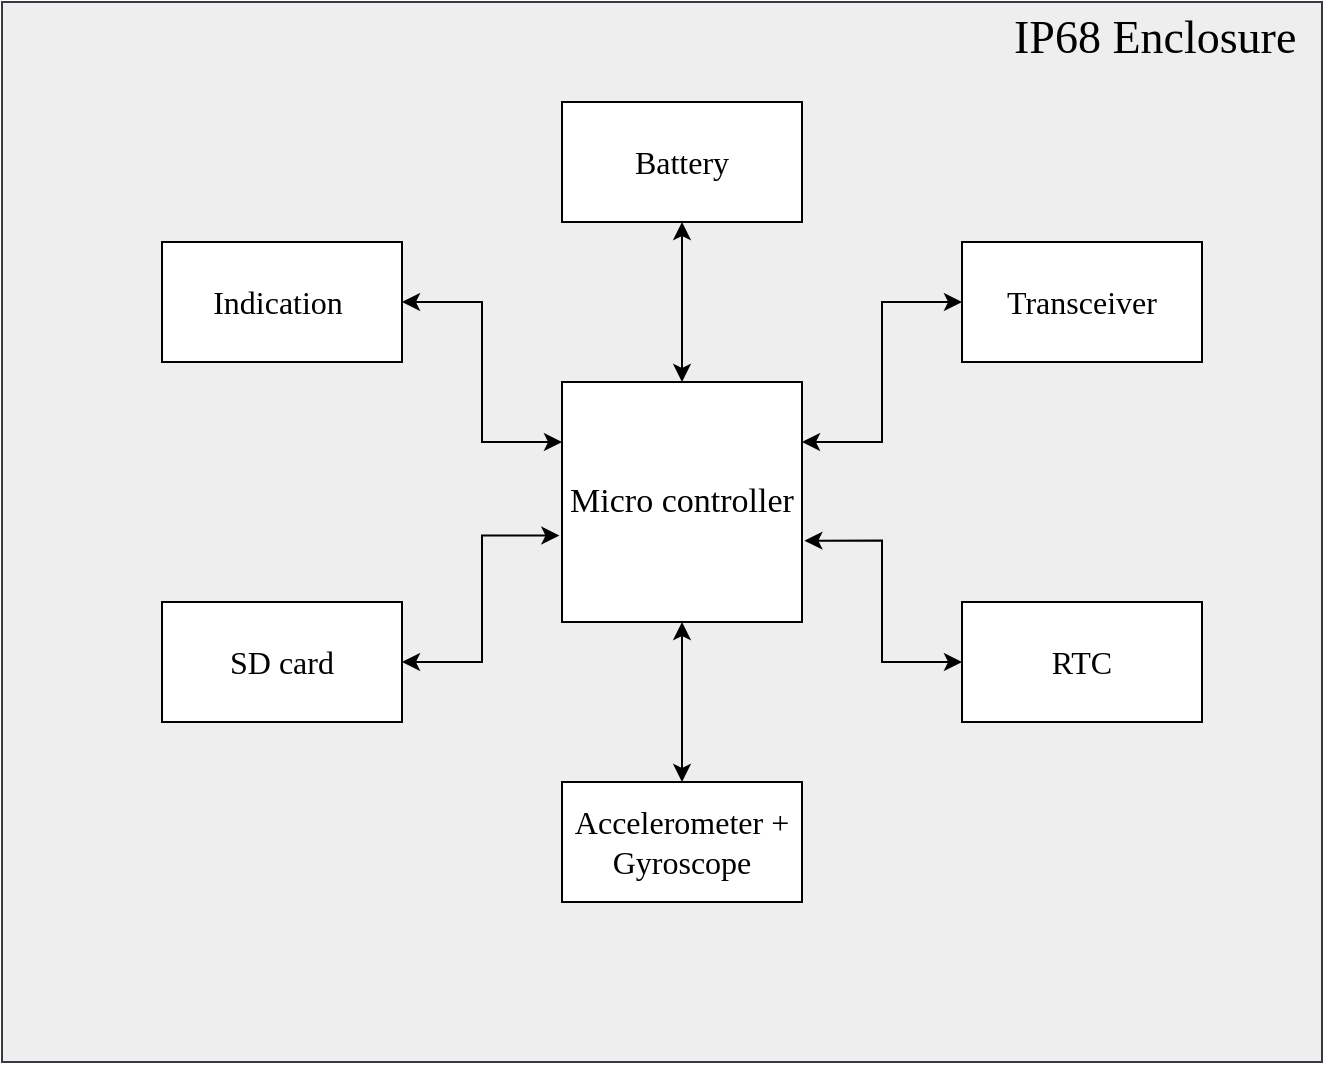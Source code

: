 <mxfile version="20.3.3" type="device"><diagram id="IV41JrHlR7roPah7i1Ln" name="Page-1"><mxGraphModel dx="1102" dy="557" grid="1" gridSize="10" guides="1" tooltips="1" connect="1" arrows="1" fold="1" page="1" pageScale="1" pageWidth="827" pageHeight="1169" math="0" shadow="0"><root><mxCell id="0"/><mxCell id="1" parent="0"/><mxCell id="WRQ3mSZsmZnY1cx8xUim-55" value="" style="rounded=0;whiteSpace=wrap;html=1;align=right;fillColor=#eeeeee;strokeColor=#36393d;" vertex="1" parent="1"><mxGeometry x="80" y="10" width="660" height="530" as="geometry"/></mxCell><mxCell id="WRQ3mSZsmZnY1cx8xUim-8" value="&lt;font style=&quot;font-size: 17px;&quot;&gt;Micro controller&lt;/font&gt;" style="whiteSpace=wrap;html=1;aspect=fixed;fontFamily=Times New Roman;" vertex="1" parent="1"><mxGeometry x="360" y="200" width="120" height="120" as="geometry"/></mxCell><mxCell id="WRQ3mSZsmZnY1cx8xUim-9" value="&lt;font style=&quot;font-size: 16px;&quot;&gt;Battery&lt;/font&gt;" style="rounded=0;whiteSpace=wrap;html=1;fontFamily=Times New Roman;" vertex="1" parent="1"><mxGeometry x="360" y="60" width="120" height="60" as="geometry"/></mxCell><mxCell id="WRQ3mSZsmZnY1cx8xUim-11" value="&lt;font style=&quot;font-size: 16px;&quot;&gt;Transceiver&lt;/font&gt;" style="rounded=0;whiteSpace=wrap;html=1;rotation=0;fontFamily=Times New Roman;" vertex="1" parent="1"><mxGeometry x="560" y="130" width="120" height="60" as="geometry"/></mxCell><mxCell id="WRQ3mSZsmZnY1cx8xUim-12" value="&lt;font style=&quot;font-size: 16px;&quot;&gt;Accelerometer + Gyroscope&lt;/font&gt;" style="rounded=0;whiteSpace=wrap;html=1;fontFamily=Times New Roman;" vertex="1" parent="1"><mxGeometry x="360" y="400" width="120" height="60" as="geometry"/></mxCell><mxCell id="WRQ3mSZsmZnY1cx8xUim-13" value="&lt;font style=&quot;font-size: 16px;&quot;&gt;SD card&lt;/font&gt;" style="rounded=0;whiteSpace=wrap;html=1;fontFamily=Times New Roman;" vertex="1" parent="1"><mxGeometry x="160" y="310" width="120" height="60" as="geometry"/></mxCell><mxCell id="WRQ3mSZsmZnY1cx8xUim-15" value="&lt;font style=&quot;font-size: 16px;&quot;&gt;Indication&amp;nbsp;&lt;/font&gt;" style="rounded=0;whiteSpace=wrap;html=1;fontFamily=Times New Roman;" vertex="1" parent="1"><mxGeometry x="160" y="130" width="120" height="60" as="geometry"/></mxCell><mxCell id="WRQ3mSZsmZnY1cx8xUim-16" value="&lt;font style=&quot;font-size: 16px;&quot;&gt;RTC&lt;/font&gt;" style="rounded=0;whiteSpace=wrap;html=1;fontFamily=Times New Roman;" vertex="1" parent="1"><mxGeometry x="560" y="310" width="120" height="60" as="geometry"/></mxCell><mxCell id="WRQ3mSZsmZnY1cx8xUim-32" value="" style="endArrow=classic;startArrow=classic;html=1;rounded=0;entryX=0;entryY=0.5;entryDx=0;entryDy=0;exitX=1;exitY=0.25;exitDx=0;exitDy=0;edgeStyle=orthogonalEdgeStyle;" edge="1" parent="1" source="WRQ3mSZsmZnY1cx8xUim-8" target="WRQ3mSZsmZnY1cx8xUim-11"><mxGeometry width="50" height="50" relative="1" as="geometry"><mxPoint x="480" y="170" as="sourcePoint"/><mxPoint x="530" y="120" as="targetPoint"/></mxGeometry></mxCell><mxCell id="WRQ3mSZsmZnY1cx8xUim-37" value="" style="endArrow=classic;startArrow=classic;html=1;rounded=0;" edge="1" parent="1"><mxGeometry width="50" height="50" relative="1" as="geometry"><mxPoint x="420" y="200" as="sourcePoint"/><mxPoint x="420" y="120" as="targetPoint"/><Array as="points"><mxPoint x="420" y="200"/></Array></mxGeometry></mxCell><mxCell id="WRQ3mSZsmZnY1cx8xUim-47" value="" style="endArrow=classic;startArrow=classic;html=1;rounded=0;exitX=-0.011;exitY=0.64;exitDx=0;exitDy=0;edgeStyle=orthogonalEdgeStyle;entryX=1;entryY=0.5;entryDx=0;entryDy=0;exitPerimeter=0;" edge="1" parent="1" source="WRQ3mSZsmZnY1cx8xUim-8" target="WRQ3mSZsmZnY1cx8xUim-13"><mxGeometry width="50" height="50" relative="1" as="geometry"><mxPoint x="360" y="300" as="sourcePoint"/><mxPoint x="263" y="430" as="targetPoint"/></mxGeometry></mxCell><mxCell id="WRQ3mSZsmZnY1cx8xUim-51" value="" style="endArrow=classic;startArrow=classic;html=1;rounded=0;exitX=0;exitY=0.25;exitDx=0;exitDy=0;edgeStyle=orthogonalEdgeStyle;entryX=1;entryY=0.5;entryDx=0;entryDy=0;" edge="1" parent="1" source="WRQ3mSZsmZnY1cx8xUim-8" target="WRQ3mSZsmZnY1cx8xUim-15"><mxGeometry width="50" height="50" relative="1" as="geometry"><mxPoint x="360" y="260" as="sourcePoint"/><mxPoint x="310" y="310" as="targetPoint"/></mxGeometry></mxCell><mxCell id="WRQ3mSZsmZnY1cx8xUim-52" value="" style="endArrow=classic;startArrow=classic;html=1;rounded=0;entryX=0;entryY=0.5;entryDx=0;entryDy=0;edgeStyle=orthogonalEdgeStyle;exitX=1.01;exitY=0.661;exitDx=0;exitDy=0;exitPerimeter=0;" edge="1" parent="1" source="WRQ3mSZsmZnY1cx8xUim-8" target="WRQ3mSZsmZnY1cx8xUim-16"><mxGeometry width="50" height="50" relative="1" as="geometry"><mxPoint x="480" y="260" as="sourcePoint"/><mxPoint x="530" y="210" as="targetPoint"/></mxGeometry></mxCell><mxCell id="WRQ3mSZsmZnY1cx8xUim-53" value="" style="endArrow=classic;startArrow=classic;html=1;rounded=0;exitX=0.5;exitY=0;exitDx=0;exitDy=0;" edge="1" parent="1" source="WRQ3mSZsmZnY1cx8xUim-12"><mxGeometry width="50" height="50" relative="1" as="geometry"><mxPoint x="370" y="370" as="sourcePoint"/><mxPoint x="420" y="320" as="targetPoint"/></mxGeometry></mxCell><mxCell id="WRQ3mSZsmZnY1cx8xUim-56" value="IP68 Enclosure" style="text;strokeColor=none;fillColor=none;align=left;verticalAlign=middle;spacingLeft=4;spacingRight=4;overflow=hidden;points=[[0,0.5],[1,0.5]];portConstraint=eastwest;rotatable=0;fontFamily=Times New Roman;fontSize=23;" vertex="1" parent="1"><mxGeometry x="580" y="10" width="160" height="30" as="geometry"/></mxCell></root></mxGraphModel></diagram></mxfile>
